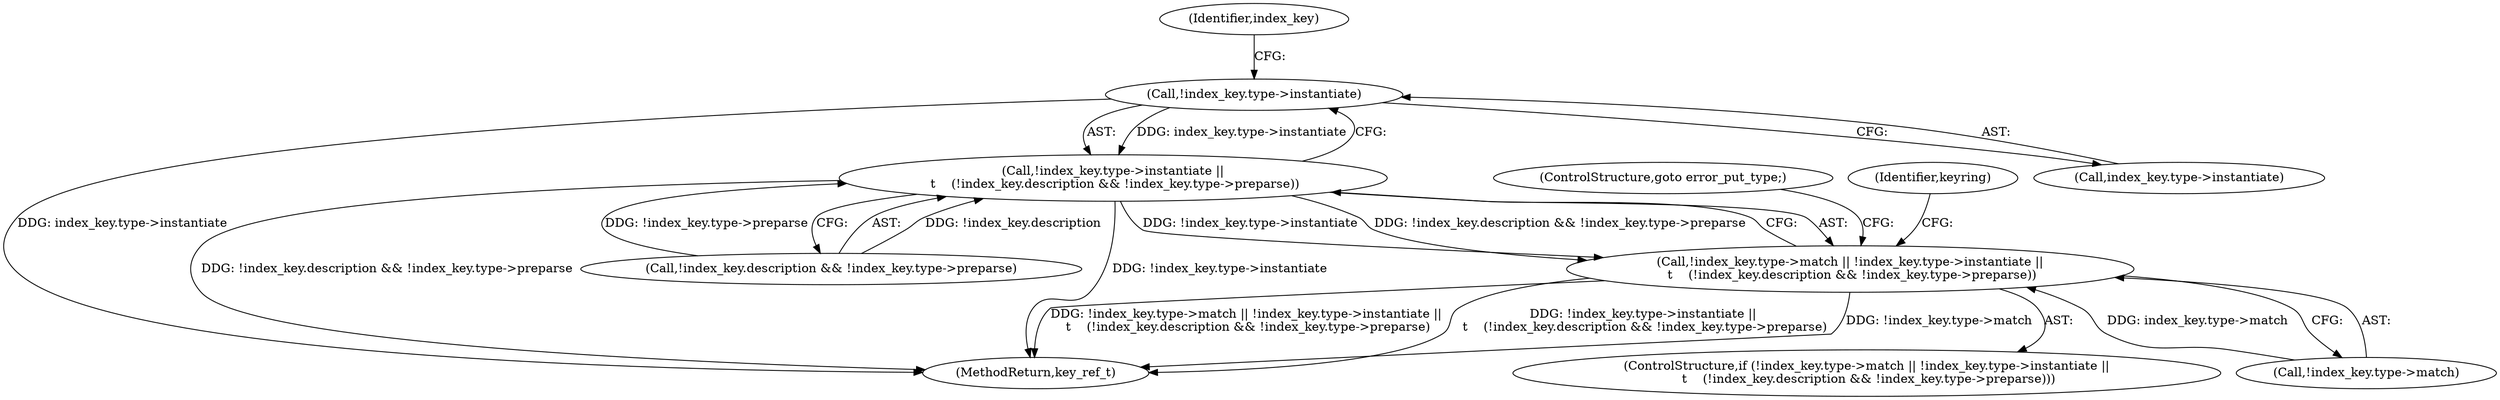 digraph "1_linux_c06cfb08b88dfbe13be44a69ae2fdc3a7c902d81_2@del" {
"1000162" [label="(Call,!index_key.type->instantiate)"];
"1000161" [label="(Call,!index_key.type->instantiate ||\n \t    (!index_key.description && !index_key.type->preparse))"];
"1000154" [label="(Call,!index_key.type->match || !index_key.type->instantiate ||\n \t    (!index_key.description && !index_key.type->preparse))"];
"1000181" [label="(Identifier,keyring)"];
"1000498" [label="(MethodReturn,key_ref_t)"];
"1000163" [label="(Call,index_key.type->instantiate)"];
"1000154" [label="(Call,!index_key.type->match || !index_key.type->instantiate ||\n \t    (!index_key.description && !index_key.type->preparse))"];
"1000171" [label="(Identifier,index_key)"];
"1000179" [label="(ControlStructure,goto error_put_type;)"];
"1000162" [label="(Call,!index_key.type->instantiate)"];
"1000168" [label="(Call,!index_key.description && !index_key.type->preparse)"];
"1000153" [label="(ControlStructure,if (!index_key.type->match || !index_key.type->instantiate ||\n \t    (!index_key.description && !index_key.type->preparse)))"];
"1000155" [label="(Call,!index_key.type->match)"];
"1000161" [label="(Call,!index_key.type->instantiate ||\n \t    (!index_key.description && !index_key.type->preparse))"];
"1000162" -> "1000161"  [label="AST: "];
"1000162" -> "1000163"  [label="CFG: "];
"1000163" -> "1000162"  [label="AST: "];
"1000171" -> "1000162"  [label="CFG: "];
"1000161" -> "1000162"  [label="CFG: "];
"1000162" -> "1000498"  [label="DDG: index_key.type->instantiate"];
"1000162" -> "1000161"  [label="DDG: index_key.type->instantiate"];
"1000161" -> "1000154"  [label="AST: "];
"1000161" -> "1000168"  [label="CFG: "];
"1000168" -> "1000161"  [label="AST: "];
"1000154" -> "1000161"  [label="CFG: "];
"1000161" -> "1000498"  [label="DDG: !index_key.description && !index_key.type->preparse"];
"1000161" -> "1000498"  [label="DDG: !index_key.type->instantiate"];
"1000161" -> "1000154"  [label="DDG: !index_key.type->instantiate"];
"1000161" -> "1000154"  [label="DDG: !index_key.description && !index_key.type->preparse"];
"1000168" -> "1000161"  [label="DDG: !index_key.description"];
"1000168" -> "1000161"  [label="DDG: !index_key.type->preparse"];
"1000154" -> "1000153"  [label="AST: "];
"1000154" -> "1000155"  [label="CFG: "];
"1000155" -> "1000154"  [label="AST: "];
"1000179" -> "1000154"  [label="CFG: "];
"1000181" -> "1000154"  [label="CFG: "];
"1000154" -> "1000498"  [label="DDG: !index_key.type->match"];
"1000154" -> "1000498"  [label="DDG: !index_key.type->match || !index_key.type->instantiate ||\n \t    (!index_key.description && !index_key.type->preparse)"];
"1000154" -> "1000498"  [label="DDG: !index_key.type->instantiate ||\n \t    (!index_key.description && !index_key.type->preparse)"];
"1000155" -> "1000154"  [label="DDG: index_key.type->match"];
}

